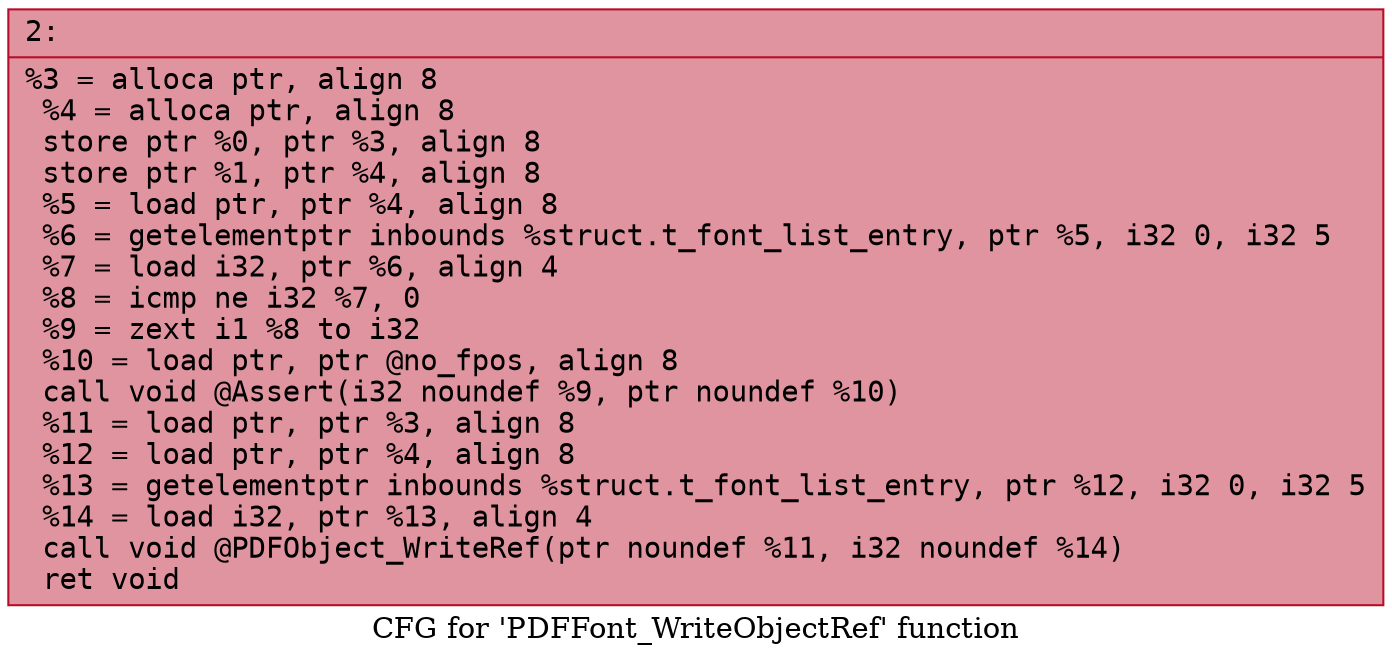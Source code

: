 digraph "CFG for 'PDFFont_WriteObjectRef' function" {
	label="CFG for 'PDFFont_WriteObjectRef' function";

	Node0x600000535950 [shape=record,color="#b70d28ff", style=filled, fillcolor="#b70d2870" fontname="Courier",label="{2:\l|  %3 = alloca ptr, align 8\l  %4 = alloca ptr, align 8\l  store ptr %0, ptr %3, align 8\l  store ptr %1, ptr %4, align 8\l  %5 = load ptr, ptr %4, align 8\l  %6 = getelementptr inbounds %struct.t_font_list_entry, ptr %5, i32 0, i32 5\l  %7 = load i32, ptr %6, align 4\l  %8 = icmp ne i32 %7, 0\l  %9 = zext i1 %8 to i32\l  %10 = load ptr, ptr @no_fpos, align 8\l  call void @Assert(i32 noundef %9, ptr noundef %10)\l  %11 = load ptr, ptr %3, align 8\l  %12 = load ptr, ptr %4, align 8\l  %13 = getelementptr inbounds %struct.t_font_list_entry, ptr %12, i32 0, i32 5\l  %14 = load i32, ptr %13, align 4\l  call void @PDFObject_WriteRef(ptr noundef %11, i32 noundef %14)\l  ret void\l}"];
}
